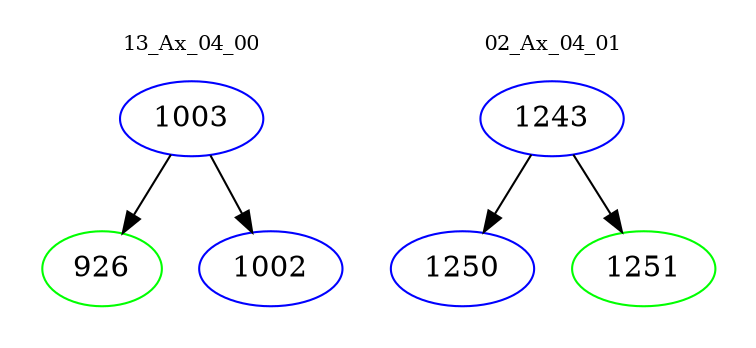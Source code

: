 digraph{
subgraph cluster_0 {
color = white
label = "13_Ax_04_00";
fontsize=10;
T0_1003 [label="1003", color="blue"]
T0_1003 -> T0_926 [color="black"]
T0_926 [label="926", color="green"]
T0_1003 -> T0_1002 [color="black"]
T0_1002 [label="1002", color="blue"]
}
subgraph cluster_1 {
color = white
label = "02_Ax_04_01";
fontsize=10;
T1_1243 [label="1243", color="blue"]
T1_1243 -> T1_1250 [color="black"]
T1_1250 [label="1250", color="blue"]
T1_1243 -> T1_1251 [color="black"]
T1_1251 [label="1251", color="green"]
}
}

